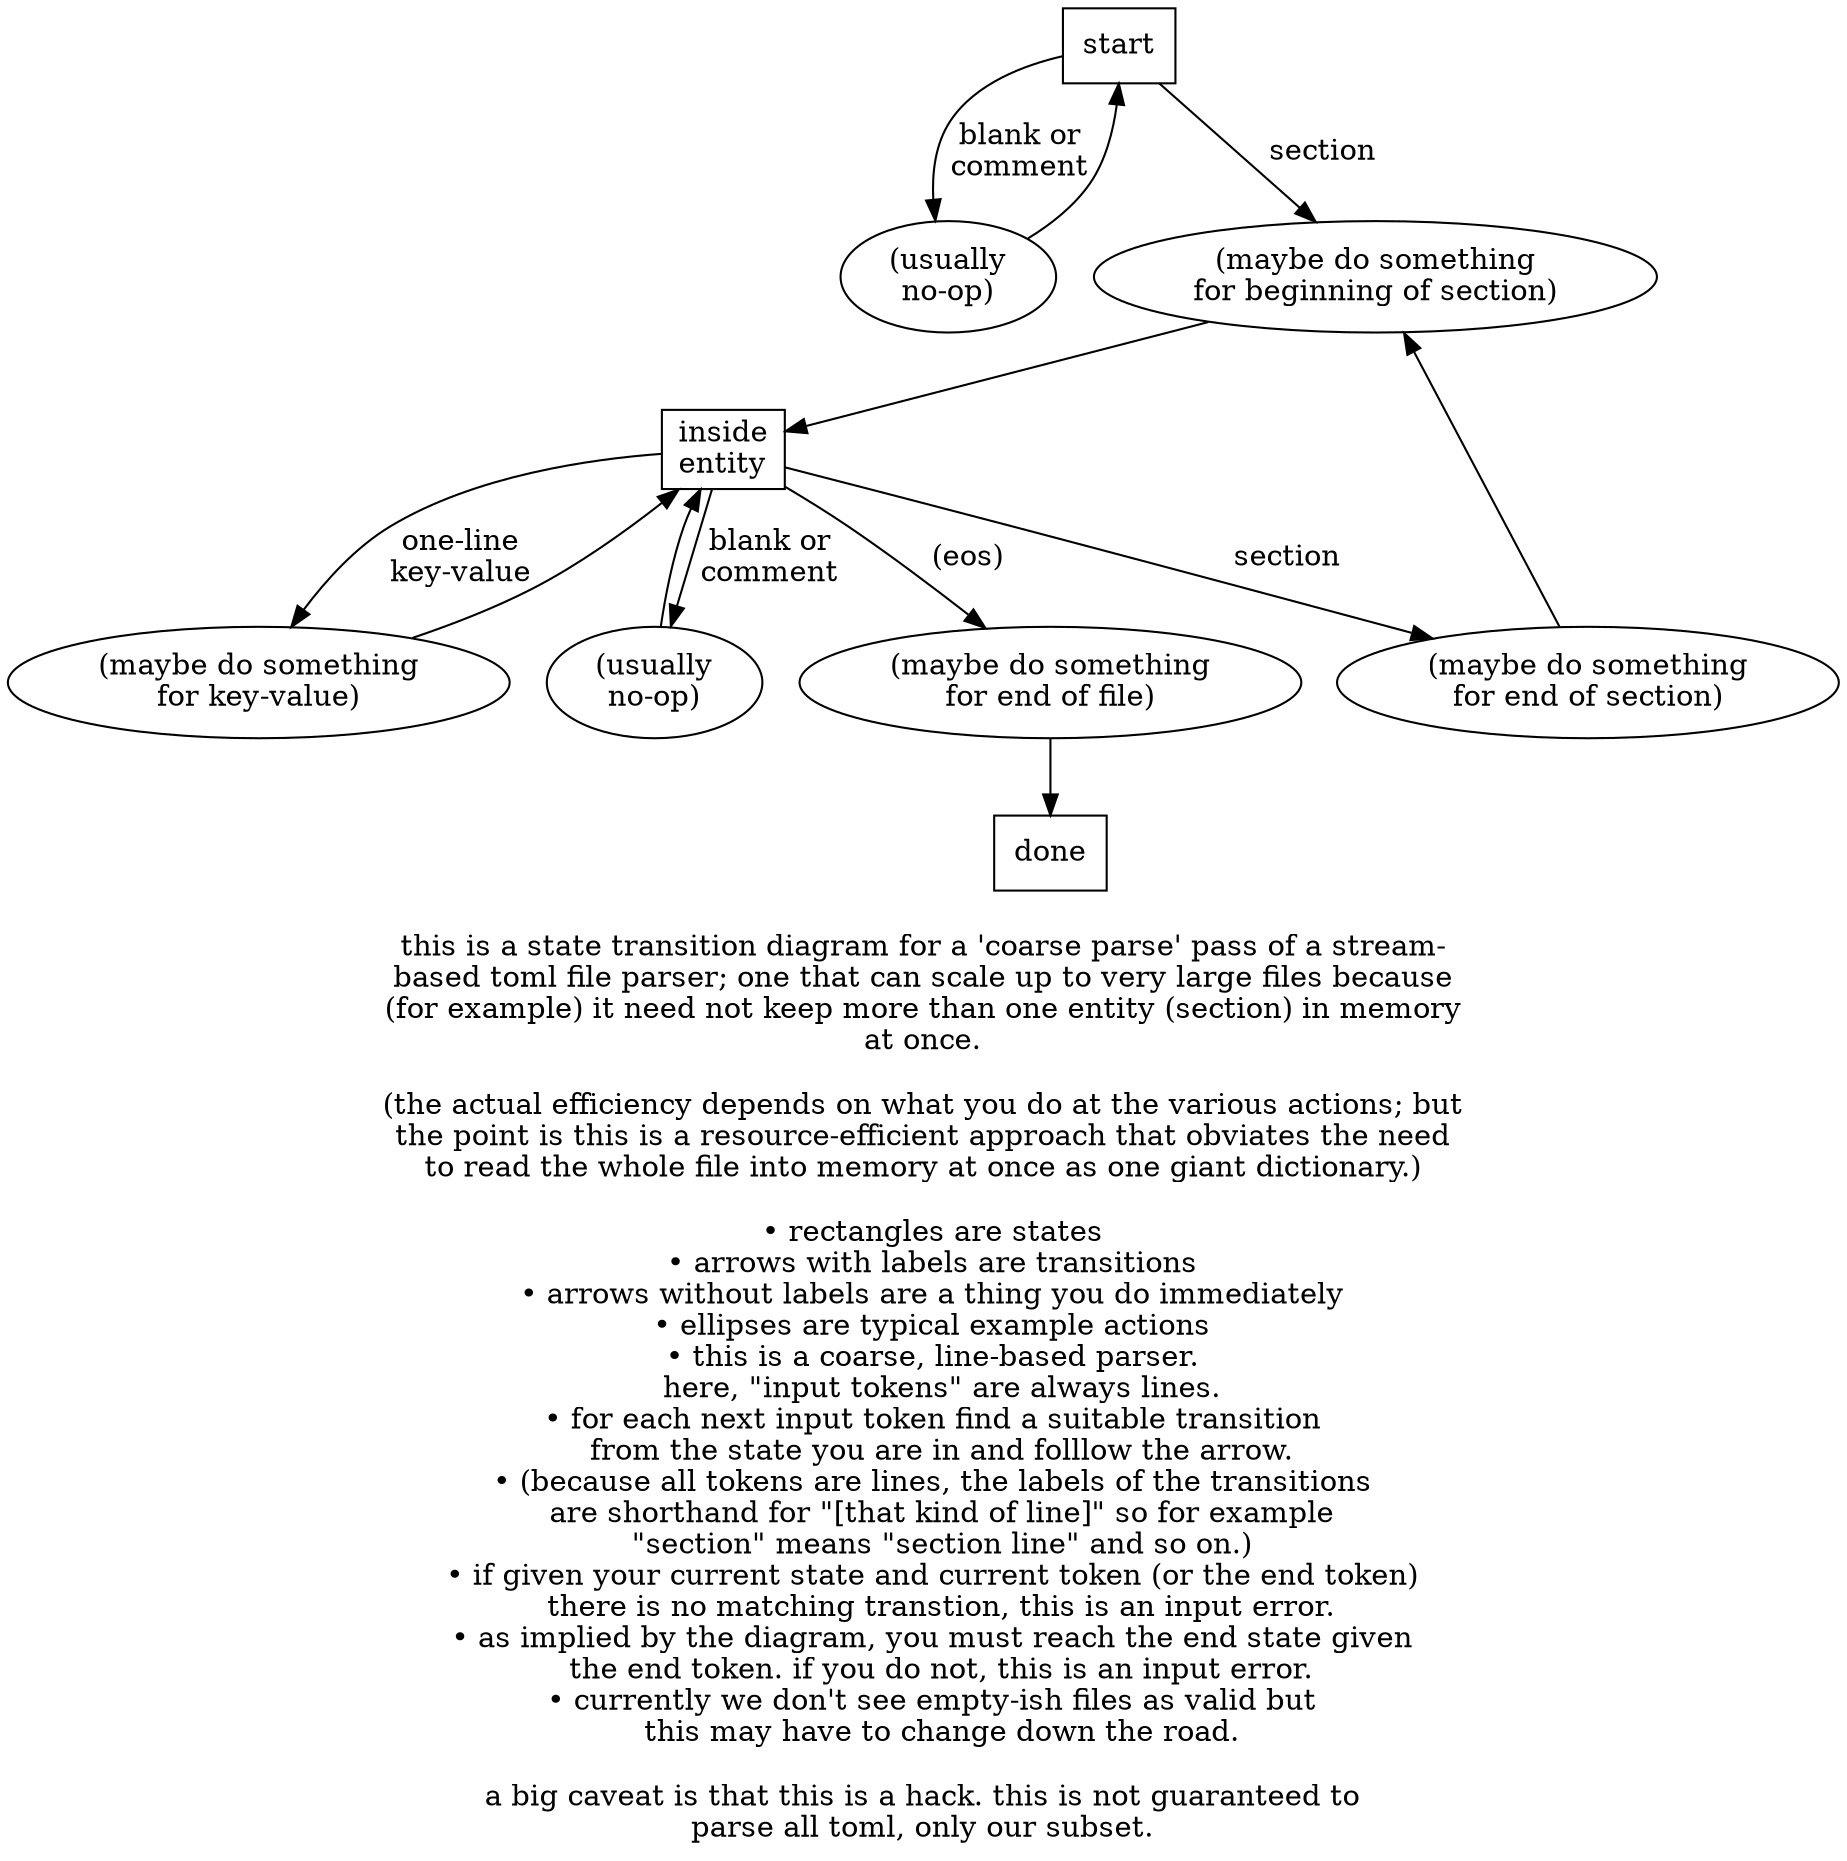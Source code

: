 digraph g {

s0000[label="start" shape="rect"]

s0000->a0100[label="blank or\ncomment"]

a0100[label="(usually\nno-op)"]

a0100->s0000

s0000->a0200[label="section"]

a0200[label="(maybe do something\nfor beginning of section)"]

a0200->s0300

s0300[label="inside\nentity" shape=rect]

s0300->a0300[label="blank or\ncomment"]
s0300->a0400[label="one-line\nkey-value"]

a0300[label="(usually\nno-op)"]

a0300->s0300

a0400[label="(maybe do something\nfor key-value)"]

a0400->s0300

s0300->a0500[label="section"]

a0500[label="(maybe do something\nfor end of section)"]

a0500->a0200

s0300->a0600[label="(eos)"]

a0600[label="(maybe do something\nfor end of file)"]

a0600->s0600

s0600[label=done shape=rect]

label="
this is a state transition diagram for a 'coarse parse' pass of a stream-
based toml file parser; one that can scale up to very large files because
(for example) it need not keep more than one entity (section) in memory
at once.

(the actual efficiency depends on what you do at the various actions; but
the point is this is a resource-efficient approach that obviates the need
to read the whole file into memory at once as one giant dictionary.)

  • rectangles are states
  • arrows with labels are transitions
  • arrows without labels are a thing you do immediately
  • ellipses are typical example actions
  • this is a coarse, line-based parser.
    here, \"input tokens\" are always lines.
  • for each next input token find a suitable transition
    from the state you are in and folllow the arrow.
  • (because all tokens are lines, the labels of the transitions
    are shorthand for \"[that kind of line]\" so for example
    \"section\" means \"section line\" and so on.)
  • if given your current state and current token (or the end token)
    there is no matching transtion, this is an input error.
  • as implied by the diagram, you must reach the end state given
    the end token. if you do not, this is an input error.
  • currently we don't see empty-ish files as valid but
    this may have to change down the road.

a big caveat is that this is a hack. this is not guaranteed to
parse all toml, only our subset.
"

}
/*
#born.
*/
